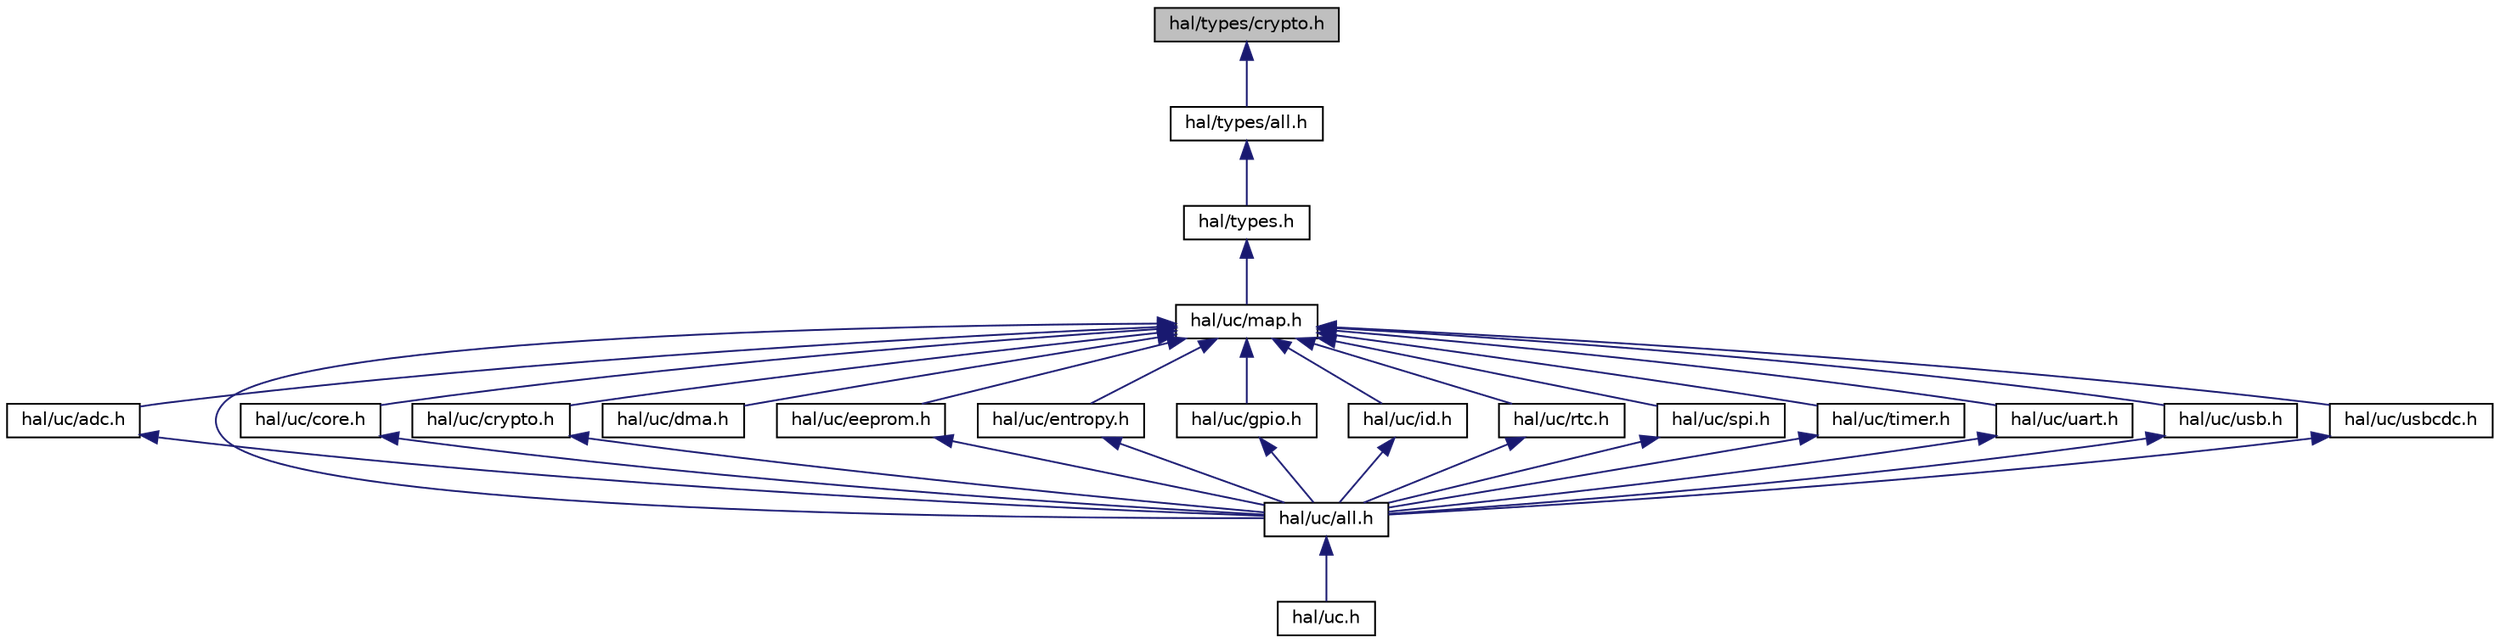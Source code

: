 digraph "hal/types/crypto.h"
{
 // INTERACTIVE_SVG=YES
 // LATEX_PDF_SIZE
  bgcolor="transparent";
  edge [fontname="Helvetica",fontsize="10",labelfontname="Helvetica",labelfontsize="10"];
  node [fontname="Helvetica",fontsize="10",shape=record];
  Node1 [label="hal/types/crypto.h",height=0.2,width=0.4,color="black", fillcolor="grey75", style="filled", fontcolor="black",tooltip=" "];
  Node1 -> Node2 [dir="back",color="midnightblue",fontsize="10",style="solid",fontname="Helvetica"];
  Node2 [label="hal/types/all.h",height=0.2,width=0.4,color="black",URL="$types_2all_8h.html",tooltip=" "];
  Node2 -> Node3 [dir="back",color="midnightblue",fontsize="10",style="solid",fontname="Helvetica"];
  Node3 [label="hal/types.h",height=0.2,width=0.4,color="black",URL="$types_8h.html",tooltip=" "];
  Node3 -> Node4 [dir="back",color="midnightblue",fontsize="10",style="solid",fontname="Helvetica"];
  Node4 [label="hal/uc/map.h",height=0.2,width=0.4,color="black",URL="$map_8h.html",tooltip="HAL for uC Peripheral Map."];
  Node4 -> Node5 [dir="back",color="midnightblue",fontsize="10",style="solid",fontname="Helvetica"];
  Node5 [label="hal/uc/adc.h",height=0.2,width=0.4,color="black",URL="$uc_2adc_8h.html",tooltip="HAL for uC Internal ADC interfaces."];
  Node5 -> Node6 [dir="back",color="midnightblue",fontsize="10",style="solid",fontname="Helvetica"];
  Node6 [label="hal/uc/all.h",height=0.2,width=0.4,color="black",URL="$uc_2all_8h.html",tooltip=" "];
  Node6 -> Node7 [dir="back",color="midnightblue",fontsize="10",style="solid",fontname="Helvetica"];
  Node7 [label="hal/uc.h",height=0.2,width=0.4,color="black",URL="$uc_8h.html",tooltip=" "];
  Node4 -> Node6 [dir="back",color="midnightblue",fontsize="10",style="solid",fontname="Helvetica"];
  Node4 -> Node8 [dir="back",color="midnightblue",fontsize="10",style="solid",fontname="Helvetica"];
  Node8 [label="hal/uc/core.h",height=0.2,width=0.4,color="black",URL="$core_8h.html",tooltip="HAL for uC Core peripherals."];
  Node8 -> Node6 [dir="back",color="midnightblue",fontsize="10",style="solid",fontname="Helvetica"];
  Node4 -> Node9 [dir="back",color="midnightblue",fontsize="10",style="solid",fontname="Helvetica"];
  Node9 [label="hal/uc/crypto.h",height=0.2,width=0.4,color="black",URL="$uc_2crypto_8h.html",tooltip=" "];
  Node9 -> Node6 [dir="back",color="midnightblue",fontsize="10",style="solid",fontname="Helvetica"];
  Node4 -> Node10 [dir="back",color="midnightblue",fontsize="10",style="solid",fontname="Helvetica"];
  Node10 [label="hal/uc/dma.h",height=0.2,width=0.4,color="black",URL="$uc_2dma_8h.html",tooltip="HAL for DMA."];
  Node4 -> Node11 [dir="back",color="midnightblue",fontsize="10",style="solid",fontname="Helvetica"];
  Node11 [label="hal/uc/eeprom.h",height=0.2,width=0.4,color="black",URL="$eeprom_8h.html",tooltip="HAL for uC EEPROM peripherals."];
  Node11 -> Node6 [dir="back",color="midnightblue",fontsize="10",style="solid",fontname="Helvetica"];
  Node4 -> Node12 [dir="back",color="midnightblue",fontsize="10",style="solid",fontname="Helvetica"];
  Node12 [label="hal/uc/entropy.h",height=0.2,width=0.4,color="black",URL="$entropy_8h.html",tooltip="HAL for uC entropy source."];
  Node12 -> Node6 [dir="back",color="midnightblue",fontsize="10",style="solid",fontname="Helvetica"];
  Node4 -> Node13 [dir="back",color="midnightblue",fontsize="10",style="solid",fontname="Helvetica"];
  Node13 [label="hal/uc/gpio.h",height=0.2,width=0.4,color="black",URL="$gpio_8h.html",tooltip="HAL for uC GPIOs."];
  Node13 -> Node6 [dir="back",color="midnightblue",fontsize="10",style="solid",fontname="Helvetica"];
  Node4 -> Node14 [dir="back",color="midnightblue",fontsize="10",style="solid",fontname="Helvetica"];
  Node14 [label="hal/uc/id.h",height=0.2,width=0.4,color="black",URL="$id_8h.html",tooltip="HAL for uC ID."];
  Node14 -> Node6 [dir="back",color="midnightblue",fontsize="10",style="solid",fontname="Helvetica"];
  Node4 -> Node15 [dir="back",color="midnightblue",fontsize="10",style="solid",fontname="Helvetica"];
  Node15 [label="hal/uc/rtc.h",height=0.2,width=0.4,color="black",URL="$uc_2rtc_8h.html",tooltip="HAL for uC RTCs."];
  Node15 -> Node6 [dir="back",color="midnightblue",fontsize="10",style="solid",fontname="Helvetica"];
  Node4 -> Node16 [dir="back",color="midnightblue",fontsize="10",style="solid",fontname="Helvetica"];
  Node16 [label="hal/uc/spi.h",height=0.2,width=0.4,color="black",URL="$spi_8h.html",tooltip="HAL for SPI interfaces."];
  Node16 -> Node6 [dir="back",color="midnightblue",fontsize="10",style="solid",fontname="Helvetica"];
  Node4 -> Node17 [dir="back",color="midnightblue",fontsize="10",style="solid",fontname="Helvetica"];
  Node17 [label="hal/uc/timer.h",height=0.2,width=0.4,color="black",URL="$uc_2timer_8h.html",tooltip="HAL for uC Timers."];
  Node17 -> Node6 [dir="back",color="midnightblue",fontsize="10",style="solid",fontname="Helvetica"];
  Node4 -> Node18 [dir="back",color="midnightblue",fontsize="10",style="solid",fontname="Helvetica"];
  Node18 [label="hal/uc/uart.h",height=0.2,width=0.4,color="black",URL="$uc_2uart_8h.html",tooltip=" "];
  Node18 -> Node6 [dir="back",color="midnightblue",fontsize="10",style="solid",fontname="Helvetica"];
  Node4 -> Node19 [dir="back",color="midnightblue",fontsize="10",style="solid",fontname="Helvetica"];
  Node19 [label="hal/uc/usb.h",height=0.2,width=0.4,color="black",URL="$usb_8h.html",tooltip="HAL for USB interface."];
  Node19 -> Node6 [dir="back",color="midnightblue",fontsize="10",style="solid",fontname="Helvetica"];
  Node4 -> Node20 [dir="back",color="midnightblue",fontsize="10",style="solid",fontname="Helvetica"];
  Node20 [label="hal/uc/usbcdc.h",height=0.2,width=0.4,color="black",URL="$usbcdc_8h.html",tooltip="HAL for USB CDC interface."];
  Node20 -> Node6 [dir="back",color="midnightblue",fontsize="10",style="solid",fontname="Helvetica"];
}
